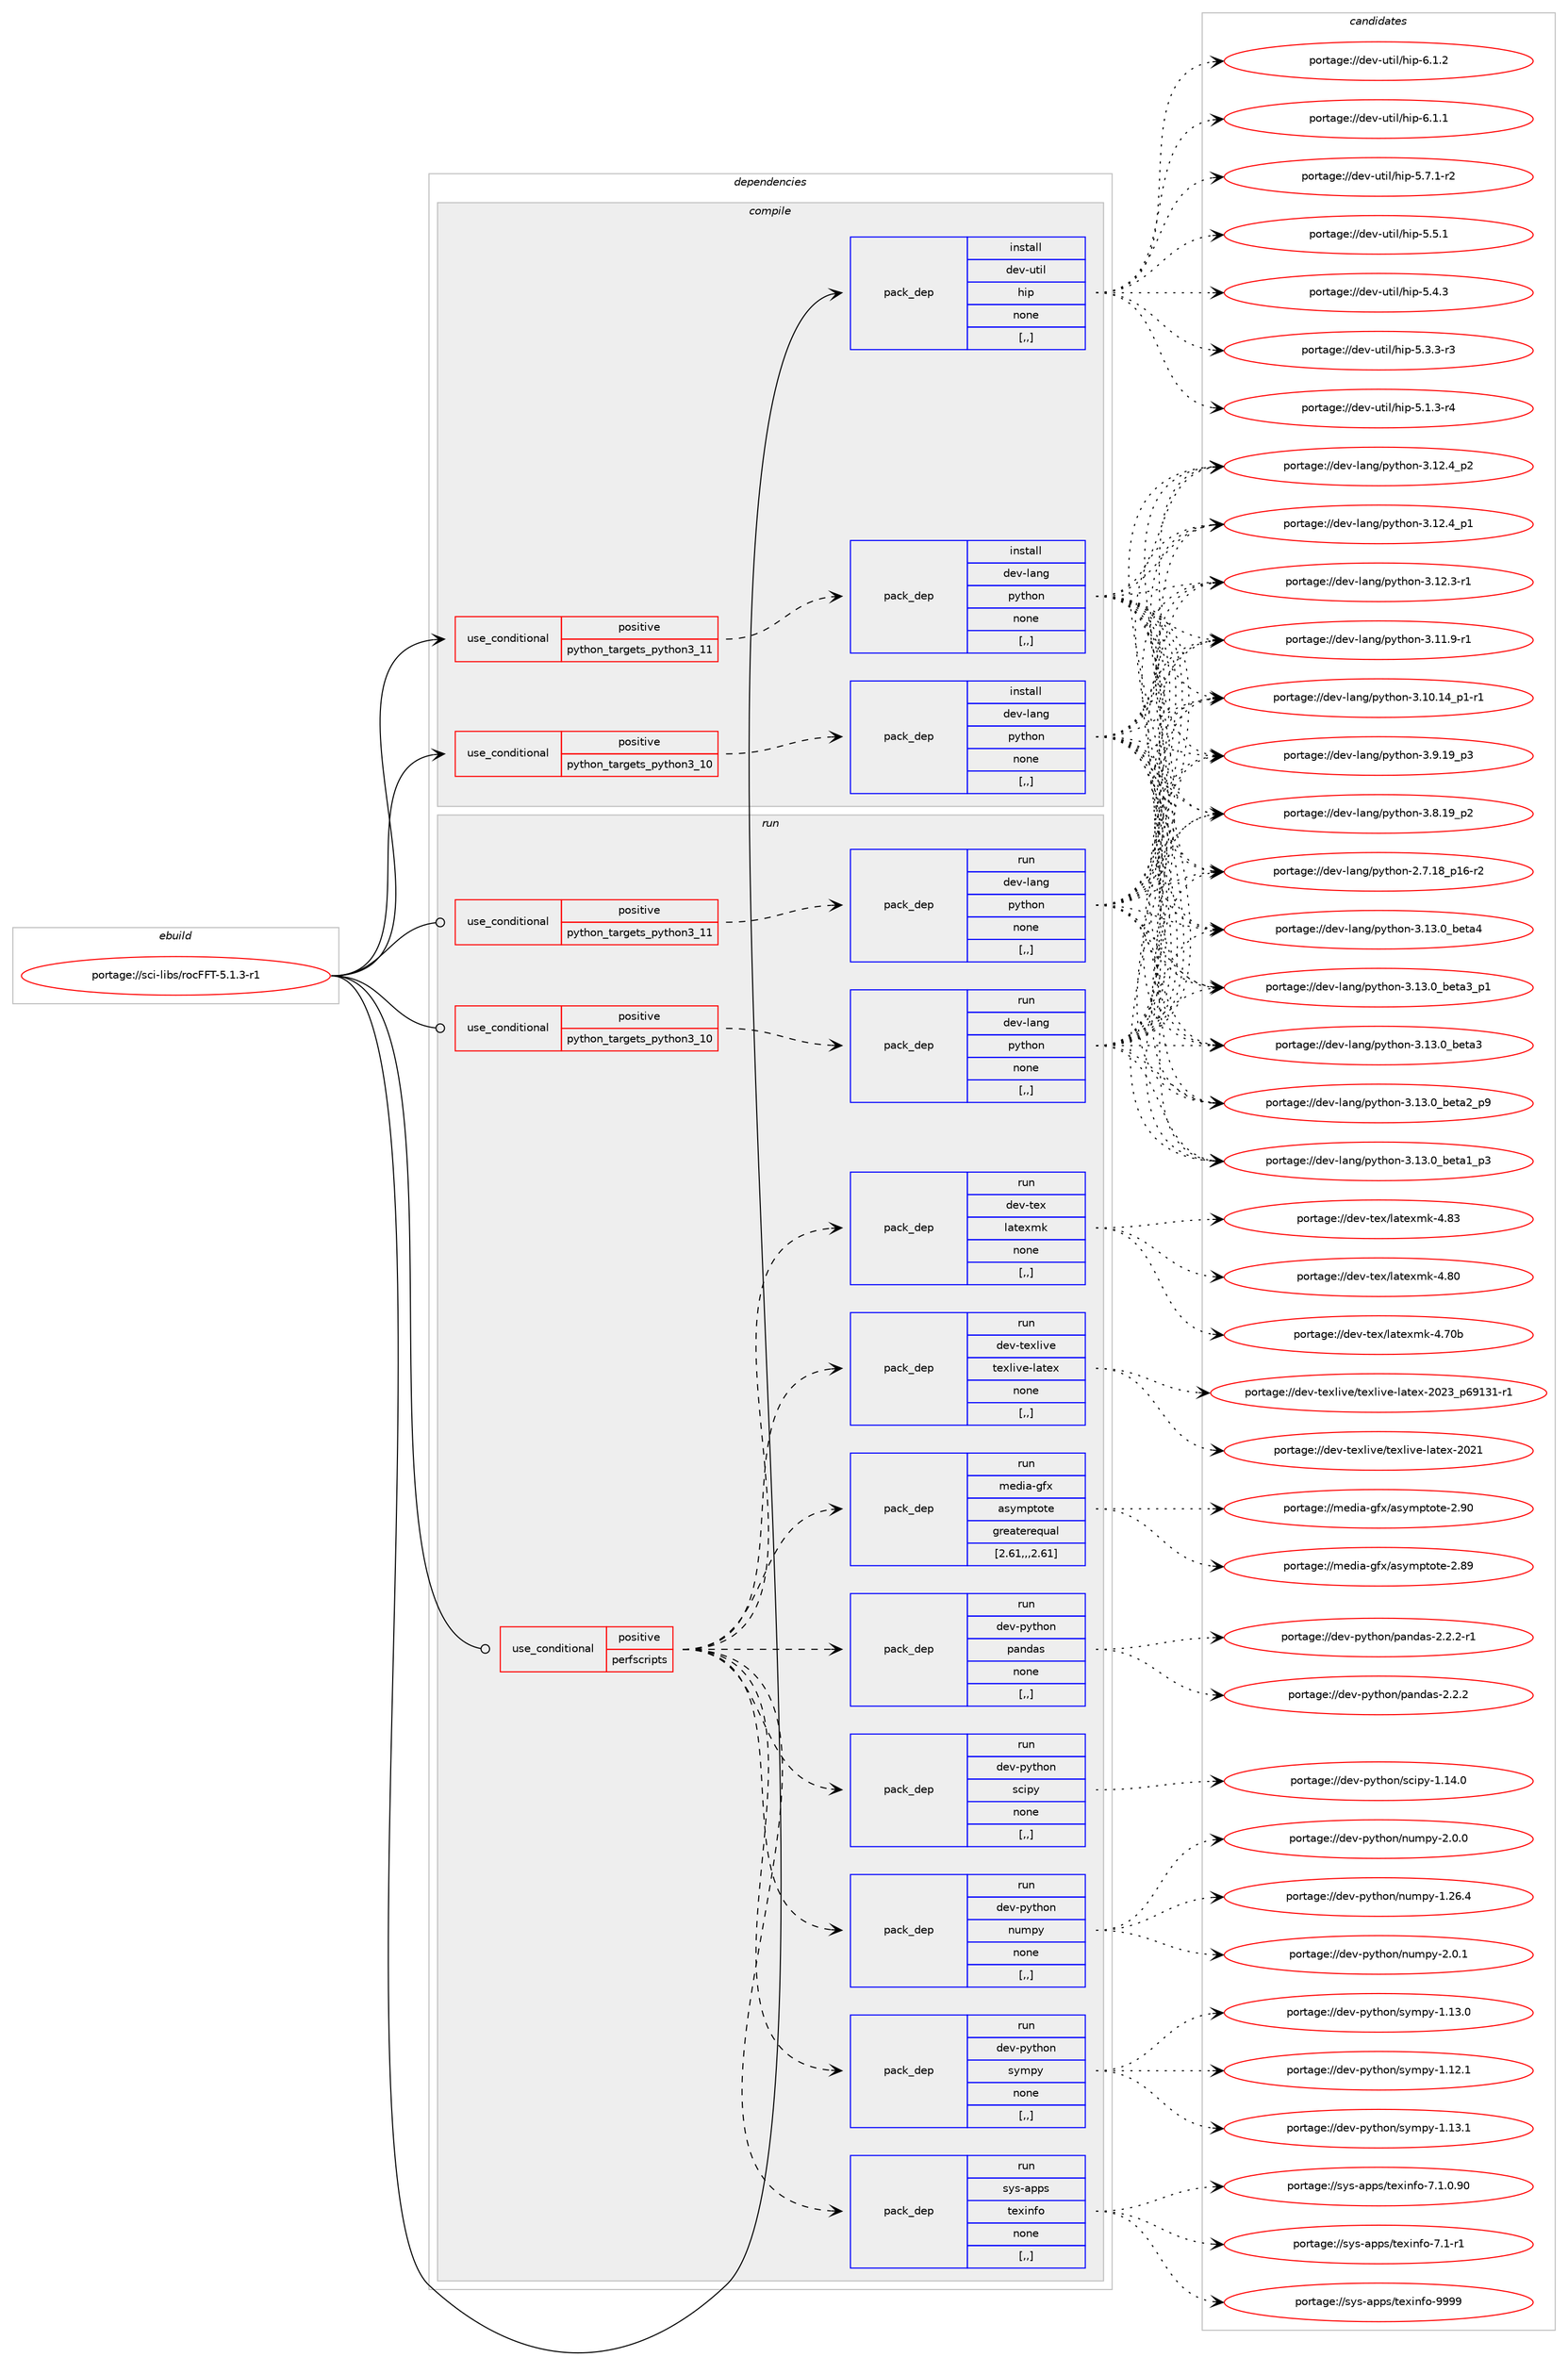 digraph prolog {

# *************
# Graph options
# *************

newrank=true;
concentrate=true;
compound=true;
graph [rankdir=LR,fontname=Helvetica,fontsize=10,ranksep=1.5];#, ranksep=2.5, nodesep=0.2];
edge  [arrowhead=vee];
node  [fontname=Helvetica,fontsize=10];

# **********
# The ebuild
# **********

subgraph cluster_leftcol {
color=gray;
label=<<i>ebuild</i>>;
id [label="portage://sci-libs/rocFFT-5.1.3-r1", color=red, width=4, href="../sci-libs/rocFFT-5.1.3-r1.svg"];
}

# ****************
# The dependencies
# ****************

subgraph cluster_midcol {
color=gray;
label=<<i>dependencies</i>>;
subgraph cluster_compile {
fillcolor="#eeeeee";
style=filled;
label=<<i>compile</i>>;
subgraph cond107468 {
dependency405706 [label=<<TABLE BORDER="0" CELLBORDER="1" CELLSPACING="0" CELLPADDING="4"><TR><TD ROWSPAN="3" CELLPADDING="10">use_conditional</TD></TR><TR><TD>positive</TD></TR><TR><TD>python_targets_python3_10</TD></TR></TABLE>>, shape=none, color=red];
subgraph pack295365 {
dependency405707 [label=<<TABLE BORDER="0" CELLBORDER="1" CELLSPACING="0" CELLPADDING="4" WIDTH="220"><TR><TD ROWSPAN="6" CELLPADDING="30">pack_dep</TD></TR><TR><TD WIDTH="110">install</TD></TR><TR><TD>dev-lang</TD></TR><TR><TD>python</TD></TR><TR><TD>none</TD></TR><TR><TD>[,,]</TD></TR></TABLE>>, shape=none, color=blue];
}
dependency405706:e -> dependency405707:w [weight=20,style="dashed",arrowhead="vee"];
}
id:e -> dependency405706:w [weight=20,style="solid",arrowhead="vee"];
subgraph cond107469 {
dependency405708 [label=<<TABLE BORDER="0" CELLBORDER="1" CELLSPACING="0" CELLPADDING="4"><TR><TD ROWSPAN="3" CELLPADDING="10">use_conditional</TD></TR><TR><TD>positive</TD></TR><TR><TD>python_targets_python3_11</TD></TR></TABLE>>, shape=none, color=red];
subgraph pack295366 {
dependency405709 [label=<<TABLE BORDER="0" CELLBORDER="1" CELLSPACING="0" CELLPADDING="4" WIDTH="220"><TR><TD ROWSPAN="6" CELLPADDING="30">pack_dep</TD></TR><TR><TD WIDTH="110">install</TD></TR><TR><TD>dev-lang</TD></TR><TR><TD>python</TD></TR><TR><TD>none</TD></TR><TR><TD>[,,]</TD></TR></TABLE>>, shape=none, color=blue];
}
dependency405708:e -> dependency405709:w [weight=20,style="dashed",arrowhead="vee"];
}
id:e -> dependency405708:w [weight=20,style="solid",arrowhead="vee"];
subgraph pack295367 {
dependency405710 [label=<<TABLE BORDER="0" CELLBORDER="1" CELLSPACING="0" CELLPADDING="4" WIDTH="220"><TR><TD ROWSPAN="6" CELLPADDING="30">pack_dep</TD></TR><TR><TD WIDTH="110">install</TD></TR><TR><TD>dev-util</TD></TR><TR><TD>hip</TD></TR><TR><TD>none</TD></TR><TR><TD>[,,]</TD></TR></TABLE>>, shape=none, color=blue];
}
id:e -> dependency405710:w [weight=20,style="solid",arrowhead="vee"];
}
subgraph cluster_compileandrun {
fillcolor="#eeeeee";
style=filled;
label=<<i>compile and run</i>>;
}
subgraph cluster_run {
fillcolor="#eeeeee";
style=filled;
label=<<i>run</i>>;
subgraph cond107470 {
dependency405711 [label=<<TABLE BORDER="0" CELLBORDER="1" CELLSPACING="0" CELLPADDING="4"><TR><TD ROWSPAN="3" CELLPADDING="10">use_conditional</TD></TR><TR><TD>positive</TD></TR><TR><TD>perfscripts</TD></TR></TABLE>>, shape=none, color=red];
subgraph pack295368 {
dependency405712 [label=<<TABLE BORDER="0" CELLBORDER="1" CELLSPACING="0" CELLPADDING="4" WIDTH="220"><TR><TD ROWSPAN="6" CELLPADDING="30">pack_dep</TD></TR><TR><TD WIDTH="110">run</TD></TR><TR><TD>media-gfx</TD></TR><TR><TD>asymptote</TD></TR><TR><TD>greaterequal</TD></TR><TR><TD>[2.61,,,2.61]</TD></TR></TABLE>>, shape=none, color=blue];
}
dependency405711:e -> dependency405712:w [weight=20,style="dashed",arrowhead="vee"];
subgraph pack295369 {
dependency405713 [label=<<TABLE BORDER="0" CELLBORDER="1" CELLSPACING="0" CELLPADDING="4" WIDTH="220"><TR><TD ROWSPAN="6" CELLPADDING="30">pack_dep</TD></TR><TR><TD WIDTH="110">run</TD></TR><TR><TD>dev-texlive</TD></TR><TR><TD>texlive-latex</TD></TR><TR><TD>none</TD></TR><TR><TD>[,,]</TD></TR></TABLE>>, shape=none, color=blue];
}
dependency405711:e -> dependency405713:w [weight=20,style="dashed",arrowhead="vee"];
subgraph pack295370 {
dependency405714 [label=<<TABLE BORDER="0" CELLBORDER="1" CELLSPACING="0" CELLPADDING="4" WIDTH="220"><TR><TD ROWSPAN="6" CELLPADDING="30">pack_dep</TD></TR><TR><TD WIDTH="110">run</TD></TR><TR><TD>dev-tex</TD></TR><TR><TD>latexmk</TD></TR><TR><TD>none</TD></TR><TR><TD>[,,]</TD></TR></TABLE>>, shape=none, color=blue];
}
dependency405711:e -> dependency405714:w [weight=20,style="dashed",arrowhead="vee"];
subgraph pack295371 {
dependency405715 [label=<<TABLE BORDER="0" CELLBORDER="1" CELLSPACING="0" CELLPADDING="4" WIDTH="220"><TR><TD ROWSPAN="6" CELLPADDING="30">pack_dep</TD></TR><TR><TD WIDTH="110">run</TD></TR><TR><TD>sys-apps</TD></TR><TR><TD>texinfo</TD></TR><TR><TD>none</TD></TR><TR><TD>[,,]</TD></TR></TABLE>>, shape=none, color=blue];
}
dependency405711:e -> dependency405715:w [weight=20,style="dashed",arrowhead="vee"];
subgraph pack295372 {
dependency405716 [label=<<TABLE BORDER="0" CELLBORDER="1" CELLSPACING="0" CELLPADDING="4" WIDTH="220"><TR><TD ROWSPAN="6" CELLPADDING="30">pack_dep</TD></TR><TR><TD WIDTH="110">run</TD></TR><TR><TD>dev-python</TD></TR><TR><TD>sympy</TD></TR><TR><TD>none</TD></TR><TR><TD>[,,]</TD></TR></TABLE>>, shape=none, color=blue];
}
dependency405711:e -> dependency405716:w [weight=20,style="dashed",arrowhead="vee"];
subgraph pack295373 {
dependency405717 [label=<<TABLE BORDER="0" CELLBORDER="1" CELLSPACING="0" CELLPADDING="4" WIDTH="220"><TR><TD ROWSPAN="6" CELLPADDING="30">pack_dep</TD></TR><TR><TD WIDTH="110">run</TD></TR><TR><TD>dev-python</TD></TR><TR><TD>numpy</TD></TR><TR><TD>none</TD></TR><TR><TD>[,,]</TD></TR></TABLE>>, shape=none, color=blue];
}
dependency405711:e -> dependency405717:w [weight=20,style="dashed",arrowhead="vee"];
subgraph pack295374 {
dependency405718 [label=<<TABLE BORDER="0" CELLBORDER="1" CELLSPACING="0" CELLPADDING="4" WIDTH="220"><TR><TD ROWSPAN="6" CELLPADDING="30">pack_dep</TD></TR><TR><TD WIDTH="110">run</TD></TR><TR><TD>dev-python</TD></TR><TR><TD>scipy</TD></TR><TR><TD>none</TD></TR><TR><TD>[,,]</TD></TR></TABLE>>, shape=none, color=blue];
}
dependency405711:e -> dependency405718:w [weight=20,style="dashed",arrowhead="vee"];
subgraph pack295375 {
dependency405719 [label=<<TABLE BORDER="0" CELLBORDER="1" CELLSPACING="0" CELLPADDING="4" WIDTH="220"><TR><TD ROWSPAN="6" CELLPADDING="30">pack_dep</TD></TR><TR><TD WIDTH="110">run</TD></TR><TR><TD>dev-python</TD></TR><TR><TD>pandas</TD></TR><TR><TD>none</TD></TR><TR><TD>[,,]</TD></TR></TABLE>>, shape=none, color=blue];
}
dependency405711:e -> dependency405719:w [weight=20,style="dashed",arrowhead="vee"];
}
id:e -> dependency405711:w [weight=20,style="solid",arrowhead="odot"];
subgraph cond107471 {
dependency405720 [label=<<TABLE BORDER="0" CELLBORDER="1" CELLSPACING="0" CELLPADDING="4"><TR><TD ROWSPAN="3" CELLPADDING="10">use_conditional</TD></TR><TR><TD>positive</TD></TR><TR><TD>python_targets_python3_10</TD></TR></TABLE>>, shape=none, color=red];
subgraph pack295376 {
dependency405721 [label=<<TABLE BORDER="0" CELLBORDER="1" CELLSPACING="0" CELLPADDING="4" WIDTH="220"><TR><TD ROWSPAN="6" CELLPADDING="30">pack_dep</TD></TR><TR><TD WIDTH="110">run</TD></TR><TR><TD>dev-lang</TD></TR><TR><TD>python</TD></TR><TR><TD>none</TD></TR><TR><TD>[,,]</TD></TR></TABLE>>, shape=none, color=blue];
}
dependency405720:e -> dependency405721:w [weight=20,style="dashed",arrowhead="vee"];
}
id:e -> dependency405720:w [weight=20,style="solid",arrowhead="odot"];
subgraph cond107472 {
dependency405722 [label=<<TABLE BORDER="0" CELLBORDER="1" CELLSPACING="0" CELLPADDING="4"><TR><TD ROWSPAN="3" CELLPADDING="10">use_conditional</TD></TR><TR><TD>positive</TD></TR><TR><TD>python_targets_python3_11</TD></TR></TABLE>>, shape=none, color=red];
subgraph pack295377 {
dependency405723 [label=<<TABLE BORDER="0" CELLBORDER="1" CELLSPACING="0" CELLPADDING="4" WIDTH="220"><TR><TD ROWSPAN="6" CELLPADDING="30">pack_dep</TD></TR><TR><TD WIDTH="110">run</TD></TR><TR><TD>dev-lang</TD></TR><TR><TD>python</TD></TR><TR><TD>none</TD></TR><TR><TD>[,,]</TD></TR></TABLE>>, shape=none, color=blue];
}
dependency405722:e -> dependency405723:w [weight=20,style="dashed",arrowhead="vee"];
}
id:e -> dependency405722:w [weight=20,style="solid",arrowhead="odot"];
}
}

# **************
# The candidates
# **************

subgraph cluster_choices {
rank=same;
color=gray;
label=<<i>candidates</i>>;

subgraph choice295365 {
color=black;
nodesep=1;
choice1001011184510897110103471121211161041111104551464951464895981011169752 [label="portage://dev-lang/python-3.13.0_beta4", color=red, width=4,href="../dev-lang/python-3.13.0_beta4.svg"];
choice10010111845108971101034711212111610411111045514649514648959810111697519511249 [label="portage://dev-lang/python-3.13.0_beta3_p1", color=red, width=4,href="../dev-lang/python-3.13.0_beta3_p1.svg"];
choice1001011184510897110103471121211161041111104551464951464895981011169751 [label="portage://dev-lang/python-3.13.0_beta3", color=red, width=4,href="../dev-lang/python-3.13.0_beta3.svg"];
choice10010111845108971101034711212111610411111045514649514648959810111697509511257 [label="portage://dev-lang/python-3.13.0_beta2_p9", color=red, width=4,href="../dev-lang/python-3.13.0_beta2_p9.svg"];
choice10010111845108971101034711212111610411111045514649514648959810111697499511251 [label="portage://dev-lang/python-3.13.0_beta1_p3", color=red, width=4,href="../dev-lang/python-3.13.0_beta1_p3.svg"];
choice100101118451089711010347112121116104111110455146495046529511250 [label="portage://dev-lang/python-3.12.4_p2", color=red, width=4,href="../dev-lang/python-3.12.4_p2.svg"];
choice100101118451089711010347112121116104111110455146495046529511249 [label="portage://dev-lang/python-3.12.4_p1", color=red, width=4,href="../dev-lang/python-3.12.4_p1.svg"];
choice100101118451089711010347112121116104111110455146495046514511449 [label="portage://dev-lang/python-3.12.3-r1", color=red, width=4,href="../dev-lang/python-3.12.3-r1.svg"];
choice100101118451089711010347112121116104111110455146494946574511449 [label="portage://dev-lang/python-3.11.9-r1", color=red, width=4,href="../dev-lang/python-3.11.9-r1.svg"];
choice100101118451089711010347112121116104111110455146494846495295112494511449 [label="portage://dev-lang/python-3.10.14_p1-r1", color=red, width=4,href="../dev-lang/python-3.10.14_p1-r1.svg"];
choice100101118451089711010347112121116104111110455146574649579511251 [label="portage://dev-lang/python-3.9.19_p3", color=red, width=4,href="../dev-lang/python-3.9.19_p3.svg"];
choice100101118451089711010347112121116104111110455146564649579511250 [label="portage://dev-lang/python-3.8.19_p2", color=red, width=4,href="../dev-lang/python-3.8.19_p2.svg"];
choice100101118451089711010347112121116104111110455046554649569511249544511450 [label="portage://dev-lang/python-2.7.18_p16-r2", color=red, width=4,href="../dev-lang/python-2.7.18_p16-r2.svg"];
dependency405707:e -> choice1001011184510897110103471121211161041111104551464951464895981011169752:w [style=dotted,weight="100"];
dependency405707:e -> choice10010111845108971101034711212111610411111045514649514648959810111697519511249:w [style=dotted,weight="100"];
dependency405707:e -> choice1001011184510897110103471121211161041111104551464951464895981011169751:w [style=dotted,weight="100"];
dependency405707:e -> choice10010111845108971101034711212111610411111045514649514648959810111697509511257:w [style=dotted,weight="100"];
dependency405707:e -> choice10010111845108971101034711212111610411111045514649514648959810111697499511251:w [style=dotted,weight="100"];
dependency405707:e -> choice100101118451089711010347112121116104111110455146495046529511250:w [style=dotted,weight="100"];
dependency405707:e -> choice100101118451089711010347112121116104111110455146495046529511249:w [style=dotted,weight="100"];
dependency405707:e -> choice100101118451089711010347112121116104111110455146495046514511449:w [style=dotted,weight="100"];
dependency405707:e -> choice100101118451089711010347112121116104111110455146494946574511449:w [style=dotted,weight="100"];
dependency405707:e -> choice100101118451089711010347112121116104111110455146494846495295112494511449:w [style=dotted,weight="100"];
dependency405707:e -> choice100101118451089711010347112121116104111110455146574649579511251:w [style=dotted,weight="100"];
dependency405707:e -> choice100101118451089711010347112121116104111110455146564649579511250:w [style=dotted,weight="100"];
dependency405707:e -> choice100101118451089711010347112121116104111110455046554649569511249544511450:w [style=dotted,weight="100"];
}
subgraph choice295366 {
color=black;
nodesep=1;
choice1001011184510897110103471121211161041111104551464951464895981011169752 [label="portage://dev-lang/python-3.13.0_beta4", color=red, width=4,href="../dev-lang/python-3.13.0_beta4.svg"];
choice10010111845108971101034711212111610411111045514649514648959810111697519511249 [label="portage://dev-lang/python-3.13.0_beta3_p1", color=red, width=4,href="../dev-lang/python-3.13.0_beta3_p1.svg"];
choice1001011184510897110103471121211161041111104551464951464895981011169751 [label="portage://dev-lang/python-3.13.0_beta3", color=red, width=4,href="../dev-lang/python-3.13.0_beta3.svg"];
choice10010111845108971101034711212111610411111045514649514648959810111697509511257 [label="portage://dev-lang/python-3.13.0_beta2_p9", color=red, width=4,href="../dev-lang/python-3.13.0_beta2_p9.svg"];
choice10010111845108971101034711212111610411111045514649514648959810111697499511251 [label="portage://dev-lang/python-3.13.0_beta1_p3", color=red, width=4,href="../dev-lang/python-3.13.0_beta1_p3.svg"];
choice100101118451089711010347112121116104111110455146495046529511250 [label="portage://dev-lang/python-3.12.4_p2", color=red, width=4,href="../dev-lang/python-3.12.4_p2.svg"];
choice100101118451089711010347112121116104111110455146495046529511249 [label="portage://dev-lang/python-3.12.4_p1", color=red, width=4,href="../dev-lang/python-3.12.4_p1.svg"];
choice100101118451089711010347112121116104111110455146495046514511449 [label="portage://dev-lang/python-3.12.3-r1", color=red, width=4,href="../dev-lang/python-3.12.3-r1.svg"];
choice100101118451089711010347112121116104111110455146494946574511449 [label="portage://dev-lang/python-3.11.9-r1", color=red, width=4,href="../dev-lang/python-3.11.9-r1.svg"];
choice100101118451089711010347112121116104111110455146494846495295112494511449 [label="portage://dev-lang/python-3.10.14_p1-r1", color=red, width=4,href="../dev-lang/python-3.10.14_p1-r1.svg"];
choice100101118451089711010347112121116104111110455146574649579511251 [label="portage://dev-lang/python-3.9.19_p3", color=red, width=4,href="../dev-lang/python-3.9.19_p3.svg"];
choice100101118451089711010347112121116104111110455146564649579511250 [label="portage://dev-lang/python-3.8.19_p2", color=red, width=4,href="../dev-lang/python-3.8.19_p2.svg"];
choice100101118451089711010347112121116104111110455046554649569511249544511450 [label="portage://dev-lang/python-2.7.18_p16-r2", color=red, width=4,href="../dev-lang/python-2.7.18_p16-r2.svg"];
dependency405709:e -> choice1001011184510897110103471121211161041111104551464951464895981011169752:w [style=dotted,weight="100"];
dependency405709:e -> choice10010111845108971101034711212111610411111045514649514648959810111697519511249:w [style=dotted,weight="100"];
dependency405709:e -> choice1001011184510897110103471121211161041111104551464951464895981011169751:w [style=dotted,weight="100"];
dependency405709:e -> choice10010111845108971101034711212111610411111045514649514648959810111697509511257:w [style=dotted,weight="100"];
dependency405709:e -> choice10010111845108971101034711212111610411111045514649514648959810111697499511251:w [style=dotted,weight="100"];
dependency405709:e -> choice100101118451089711010347112121116104111110455146495046529511250:w [style=dotted,weight="100"];
dependency405709:e -> choice100101118451089711010347112121116104111110455146495046529511249:w [style=dotted,weight="100"];
dependency405709:e -> choice100101118451089711010347112121116104111110455146495046514511449:w [style=dotted,weight="100"];
dependency405709:e -> choice100101118451089711010347112121116104111110455146494946574511449:w [style=dotted,weight="100"];
dependency405709:e -> choice100101118451089711010347112121116104111110455146494846495295112494511449:w [style=dotted,weight="100"];
dependency405709:e -> choice100101118451089711010347112121116104111110455146574649579511251:w [style=dotted,weight="100"];
dependency405709:e -> choice100101118451089711010347112121116104111110455146564649579511250:w [style=dotted,weight="100"];
dependency405709:e -> choice100101118451089711010347112121116104111110455046554649569511249544511450:w [style=dotted,weight="100"];
}
subgraph choice295367 {
color=black;
nodesep=1;
choice1001011184511711610510847104105112455446494650 [label="portage://dev-util/hip-6.1.2", color=red, width=4,href="../dev-util/hip-6.1.2.svg"];
choice1001011184511711610510847104105112455446494649 [label="portage://dev-util/hip-6.1.1", color=red, width=4,href="../dev-util/hip-6.1.1.svg"];
choice10010111845117116105108471041051124553465546494511450 [label="portage://dev-util/hip-5.7.1-r2", color=red, width=4,href="../dev-util/hip-5.7.1-r2.svg"];
choice1001011184511711610510847104105112455346534649 [label="portage://dev-util/hip-5.5.1", color=red, width=4,href="../dev-util/hip-5.5.1.svg"];
choice1001011184511711610510847104105112455346524651 [label="portage://dev-util/hip-5.4.3", color=red, width=4,href="../dev-util/hip-5.4.3.svg"];
choice10010111845117116105108471041051124553465146514511451 [label="portage://dev-util/hip-5.3.3-r3", color=red, width=4,href="../dev-util/hip-5.3.3-r3.svg"];
choice10010111845117116105108471041051124553464946514511452 [label="portage://dev-util/hip-5.1.3-r4", color=red, width=4,href="../dev-util/hip-5.1.3-r4.svg"];
dependency405710:e -> choice1001011184511711610510847104105112455446494650:w [style=dotted,weight="100"];
dependency405710:e -> choice1001011184511711610510847104105112455446494649:w [style=dotted,weight="100"];
dependency405710:e -> choice10010111845117116105108471041051124553465546494511450:w [style=dotted,weight="100"];
dependency405710:e -> choice1001011184511711610510847104105112455346534649:w [style=dotted,weight="100"];
dependency405710:e -> choice1001011184511711610510847104105112455346524651:w [style=dotted,weight="100"];
dependency405710:e -> choice10010111845117116105108471041051124553465146514511451:w [style=dotted,weight="100"];
dependency405710:e -> choice10010111845117116105108471041051124553464946514511452:w [style=dotted,weight="100"];
}
subgraph choice295368 {
color=black;
nodesep=1;
choice109101100105974510310212047971151211091121161111161014550465748 [label="portage://media-gfx/asymptote-2.90", color=red, width=4,href="../media-gfx/asymptote-2.90.svg"];
choice109101100105974510310212047971151211091121161111161014550465657 [label="portage://media-gfx/asymptote-2.89", color=red, width=4,href="../media-gfx/asymptote-2.89.svg"];
dependency405712:e -> choice109101100105974510310212047971151211091121161111161014550465748:w [style=dotted,weight="100"];
dependency405712:e -> choice109101100105974510310212047971151211091121161111161014550465657:w [style=dotted,weight="100"];
}
subgraph choice295369 {
color=black;
nodesep=1;
choice1001011184511610112010810511810147116101120108105118101451089711610112045504850519511254574951494511449 [label="portage://dev-texlive/texlive-latex-2023_p69131-r1", color=red, width=4,href="../dev-texlive/texlive-latex-2023_p69131-r1.svg"];
choice100101118451161011201081051181014711610112010810511810145108971161011204550485049 [label="portage://dev-texlive/texlive-latex-2021", color=red, width=4,href="../dev-texlive/texlive-latex-2021.svg"];
dependency405713:e -> choice1001011184511610112010810511810147116101120108105118101451089711610112045504850519511254574951494511449:w [style=dotted,weight="100"];
dependency405713:e -> choice100101118451161011201081051181014711610112010810511810145108971161011204550485049:w [style=dotted,weight="100"];
}
subgraph choice295370 {
color=black;
nodesep=1;
choice1001011184511610112047108971161011201091074552465651 [label="portage://dev-tex/latexmk-4.83", color=red, width=4,href="../dev-tex/latexmk-4.83.svg"];
choice1001011184511610112047108971161011201091074552465648 [label="portage://dev-tex/latexmk-4.80", color=red, width=4,href="../dev-tex/latexmk-4.80.svg"];
choice100101118451161011204710897116101120109107455246554898 [label="portage://dev-tex/latexmk-4.70b", color=red, width=4,href="../dev-tex/latexmk-4.70b.svg"];
dependency405714:e -> choice1001011184511610112047108971161011201091074552465651:w [style=dotted,weight="100"];
dependency405714:e -> choice1001011184511610112047108971161011201091074552465648:w [style=dotted,weight="100"];
dependency405714:e -> choice100101118451161011204710897116101120109107455246554898:w [style=dotted,weight="100"];
}
subgraph choice295371 {
color=black;
nodesep=1;
choice1151211154597112112115471161011201051101021114557575757 [label="portage://sys-apps/texinfo-9999", color=red, width=4,href="../sys-apps/texinfo-9999.svg"];
choice115121115459711211211547116101120105110102111455546494648465748 [label="portage://sys-apps/texinfo-7.1.0.90", color=red, width=4,href="../sys-apps/texinfo-7.1.0.90.svg"];
choice115121115459711211211547116101120105110102111455546494511449 [label="portage://sys-apps/texinfo-7.1-r1", color=red, width=4,href="../sys-apps/texinfo-7.1-r1.svg"];
dependency405715:e -> choice1151211154597112112115471161011201051101021114557575757:w [style=dotted,weight="100"];
dependency405715:e -> choice115121115459711211211547116101120105110102111455546494648465748:w [style=dotted,weight="100"];
dependency405715:e -> choice115121115459711211211547116101120105110102111455546494511449:w [style=dotted,weight="100"];
}
subgraph choice295372 {
color=black;
nodesep=1;
choice100101118451121211161041111104711512110911212145494649514649 [label="portage://dev-python/sympy-1.13.1", color=red, width=4,href="../dev-python/sympy-1.13.1.svg"];
choice100101118451121211161041111104711512110911212145494649514648 [label="portage://dev-python/sympy-1.13.0", color=red, width=4,href="../dev-python/sympy-1.13.0.svg"];
choice100101118451121211161041111104711512110911212145494649504649 [label="portage://dev-python/sympy-1.12.1", color=red, width=4,href="../dev-python/sympy-1.12.1.svg"];
dependency405716:e -> choice100101118451121211161041111104711512110911212145494649514649:w [style=dotted,weight="100"];
dependency405716:e -> choice100101118451121211161041111104711512110911212145494649514648:w [style=dotted,weight="100"];
dependency405716:e -> choice100101118451121211161041111104711512110911212145494649504649:w [style=dotted,weight="100"];
}
subgraph choice295373 {
color=black;
nodesep=1;
choice1001011184511212111610411111047110117109112121455046484649 [label="portage://dev-python/numpy-2.0.1", color=red, width=4,href="../dev-python/numpy-2.0.1.svg"];
choice1001011184511212111610411111047110117109112121455046484648 [label="portage://dev-python/numpy-2.0.0", color=red, width=4,href="../dev-python/numpy-2.0.0.svg"];
choice100101118451121211161041111104711011710911212145494650544652 [label="portage://dev-python/numpy-1.26.4", color=red, width=4,href="../dev-python/numpy-1.26.4.svg"];
dependency405717:e -> choice1001011184511212111610411111047110117109112121455046484649:w [style=dotted,weight="100"];
dependency405717:e -> choice1001011184511212111610411111047110117109112121455046484648:w [style=dotted,weight="100"];
dependency405717:e -> choice100101118451121211161041111104711011710911212145494650544652:w [style=dotted,weight="100"];
}
subgraph choice295374 {
color=black;
nodesep=1;
choice10010111845112121116104111110471159910511212145494649524648 [label="portage://dev-python/scipy-1.14.0", color=red, width=4,href="../dev-python/scipy-1.14.0.svg"];
dependency405718:e -> choice10010111845112121116104111110471159910511212145494649524648:w [style=dotted,weight="100"];
}
subgraph choice295375 {
color=black;
nodesep=1;
choice100101118451121211161041111104711297110100971154550465046504511449 [label="portage://dev-python/pandas-2.2.2-r1", color=red, width=4,href="../dev-python/pandas-2.2.2-r1.svg"];
choice10010111845112121116104111110471129711010097115455046504650 [label="portage://dev-python/pandas-2.2.2", color=red, width=4,href="../dev-python/pandas-2.2.2.svg"];
dependency405719:e -> choice100101118451121211161041111104711297110100971154550465046504511449:w [style=dotted,weight="100"];
dependency405719:e -> choice10010111845112121116104111110471129711010097115455046504650:w [style=dotted,weight="100"];
}
subgraph choice295376 {
color=black;
nodesep=1;
choice1001011184510897110103471121211161041111104551464951464895981011169752 [label="portage://dev-lang/python-3.13.0_beta4", color=red, width=4,href="../dev-lang/python-3.13.0_beta4.svg"];
choice10010111845108971101034711212111610411111045514649514648959810111697519511249 [label="portage://dev-lang/python-3.13.0_beta3_p1", color=red, width=4,href="../dev-lang/python-3.13.0_beta3_p1.svg"];
choice1001011184510897110103471121211161041111104551464951464895981011169751 [label="portage://dev-lang/python-3.13.0_beta3", color=red, width=4,href="../dev-lang/python-3.13.0_beta3.svg"];
choice10010111845108971101034711212111610411111045514649514648959810111697509511257 [label="portage://dev-lang/python-3.13.0_beta2_p9", color=red, width=4,href="../dev-lang/python-3.13.0_beta2_p9.svg"];
choice10010111845108971101034711212111610411111045514649514648959810111697499511251 [label="portage://dev-lang/python-3.13.0_beta1_p3", color=red, width=4,href="../dev-lang/python-3.13.0_beta1_p3.svg"];
choice100101118451089711010347112121116104111110455146495046529511250 [label="portage://dev-lang/python-3.12.4_p2", color=red, width=4,href="../dev-lang/python-3.12.4_p2.svg"];
choice100101118451089711010347112121116104111110455146495046529511249 [label="portage://dev-lang/python-3.12.4_p1", color=red, width=4,href="../dev-lang/python-3.12.4_p1.svg"];
choice100101118451089711010347112121116104111110455146495046514511449 [label="portage://dev-lang/python-3.12.3-r1", color=red, width=4,href="../dev-lang/python-3.12.3-r1.svg"];
choice100101118451089711010347112121116104111110455146494946574511449 [label="portage://dev-lang/python-3.11.9-r1", color=red, width=4,href="../dev-lang/python-3.11.9-r1.svg"];
choice100101118451089711010347112121116104111110455146494846495295112494511449 [label="portage://dev-lang/python-3.10.14_p1-r1", color=red, width=4,href="../dev-lang/python-3.10.14_p1-r1.svg"];
choice100101118451089711010347112121116104111110455146574649579511251 [label="portage://dev-lang/python-3.9.19_p3", color=red, width=4,href="../dev-lang/python-3.9.19_p3.svg"];
choice100101118451089711010347112121116104111110455146564649579511250 [label="portage://dev-lang/python-3.8.19_p2", color=red, width=4,href="../dev-lang/python-3.8.19_p2.svg"];
choice100101118451089711010347112121116104111110455046554649569511249544511450 [label="portage://dev-lang/python-2.7.18_p16-r2", color=red, width=4,href="../dev-lang/python-2.7.18_p16-r2.svg"];
dependency405721:e -> choice1001011184510897110103471121211161041111104551464951464895981011169752:w [style=dotted,weight="100"];
dependency405721:e -> choice10010111845108971101034711212111610411111045514649514648959810111697519511249:w [style=dotted,weight="100"];
dependency405721:e -> choice1001011184510897110103471121211161041111104551464951464895981011169751:w [style=dotted,weight="100"];
dependency405721:e -> choice10010111845108971101034711212111610411111045514649514648959810111697509511257:w [style=dotted,weight="100"];
dependency405721:e -> choice10010111845108971101034711212111610411111045514649514648959810111697499511251:w [style=dotted,weight="100"];
dependency405721:e -> choice100101118451089711010347112121116104111110455146495046529511250:w [style=dotted,weight="100"];
dependency405721:e -> choice100101118451089711010347112121116104111110455146495046529511249:w [style=dotted,weight="100"];
dependency405721:e -> choice100101118451089711010347112121116104111110455146495046514511449:w [style=dotted,weight="100"];
dependency405721:e -> choice100101118451089711010347112121116104111110455146494946574511449:w [style=dotted,weight="100"];
dependency405721:e -> choice100101118451089711010347112121116104111110455146494846495295112494511449:w [style=dotted,weight="100"];
dependency405721:e -> choice100101118451089711010347112121116104111110455146574649579511251:w [style=dotted,weight="100"];
dependency405721:e -> choice100101118451089711010347112121116104111110455146564649579511250:w [style=dotted,weight="100"];
dependency405721:e -> choice100101118451089711010347112121116104111110455046554649569511249544511450:w [style=dotted,weight="100"];
}
subgraph choice295377 {
color=black;
nodesep=1;
choice1001011184510897110103471121211161041111104551464951464895981011169752 [label="portage://dev-lang/python-3.13.0_beta4", color=red, width=4,href="../dev-lang/python-3.13.0_beta4.svg"];
choice10010111845108971101034711212111610411111045514649514648959810111697519511249 [label="portage://dev-lang/python-3.13.0_beta3_p1", color=red, width=4,href="../dev-lang/python-3.13.0_beta3_p1.svg"];
choice1001011184510897110103471121211161041111104551464951464895981011169751 [label="portage://dev-lang/python-3.13.0_beta3", color=red, width=4,href="../dev-lang/python-3.13.0_beta3.svg"];
choice10010111845108971101034711212111610411111045514649514648959810111697509511257 [label="portage://dev-lang/python-3.13.0_beta2_p9", color=red, width=4,href="../dev-lang/python-3.13.0_beta2_p9.svg"];
choice10010111845108971101034711212111610411111045514649514648959810111697499511251 [label="portage://dev-lang/python-3.13.0_beta1_p3", color=red, width=4,href="../dev-lang/python-3.13.0_beta1_p3.svg"];
choice100101118451089711010347112121116104111110455146495046529511250 [label="portage://dev-lang/python-3.12.4_p2", color=red, width=4,href="../dev-lang/python-3.12.4_p2.svg"];
choice100101118451089711010347112121116104111110455146495046529511249 [label="portage://dev-lang/python-3.12.4_p1", color=red, width=4,href="../dev-lang/python-3.12.4_p1.svg"];
choice100101118451089711010347112121116104111110455146495046514511449 [label="portage://dev-lang/python-3.12.3-r1", color=red, width=4,href="../dev-lang/python-3.12.3-r1.svg"];
choice100101118451089711010347112121116104111110455146494946574511449 [label="portage://dev-lang/python-3.11.9-r1", color=red, width=4,href="../dev-lang/python-3.11.9-r1.svg"];
choice100101118451089711010347112121116104111110455146494846495295112494511449 [label="portage://dev-lang/python-3.10.14_p1-r1", color=red, width=4,href="../dev-lang/python-3.10.14_p1-r1.svg"];
choice100101118451089711010347112121116104111110455146574649579511251 [label="portage://dev-lang/python-3.9.19_p3", color=red, width=4,href="../dev-lang/python-3.9.19_p3.svg"];
choice100101118451089711010347112121116104111110455146564649579511250 [label="portage://dev-lang/python-3.8.19_p2", color=red, width=4,href="../dev-lang/python-3.8.19_p2.svg"];
choice100101118451089711010347112121116104111110455046554649569511249544511450 [label="portage://dev-lang/python-2.7.18_p16-r2", color=red, width=4,href="../dev-lang/python-2.7.18_p16-r2.svg"];
dependency405723:e -> choice1001011184510897110103471121211161041111104551464951464895981011169752:w [style=dotted,weight="100"];
dependency405723:e -> choice10010111845108971101034711212111610411111045514649514648959810111697519511249:w [style=dotted,weight="100"];
dependency405723:e -> choice1001011184510897110103471121211161041111104551464951464895981011169751:w [style=dotted,weight="100"];
dependency405723:e -> choice10010111845108971101034711212111610411111045514649514648959810111697509511257:w [style=dotted,weight="100"];
dependency405723:e -> choice10010111845108971101034711212111610411111045514649514648959810111697499511251:w [style=dotted,weight="100"];
dependency405723:e -> choice100101118451089711010347112121116104111110455146495046529511250:w [style=dotted,weight="100"];
dependency405723:e -> choice100101118451089711010347112121116104111110455146495046529511249:w [style=dotted,weight="100"];
dependency405723:e -> choice100101118451089711010347112121116104111110455146495046514511449:w [style=dotted,weight="100"];
dependency405723:e -> choice100101118451089711010347112121116104111110455146494946574511449:w [style=dotted,weight="100"];
dependency405723:e -> choice100101118451089711010347112121116104111110455146494846495295112494511449:w [style=dotted,weight="100"];
dependency405723:e -> choice100101118451089711010347112121116104111110455146574649579511251:w [style=dotted,weight="100"];
dependency405723:e -> choice100101118451089711010347112121116104111110455146564649579511250:w [style=dotted,weight="100"];
dependency405723:e -> choice100101118451089711010347112121116104111110455046554649569511249544511450:w [style=dotted,weight="100"];
}
}

}
